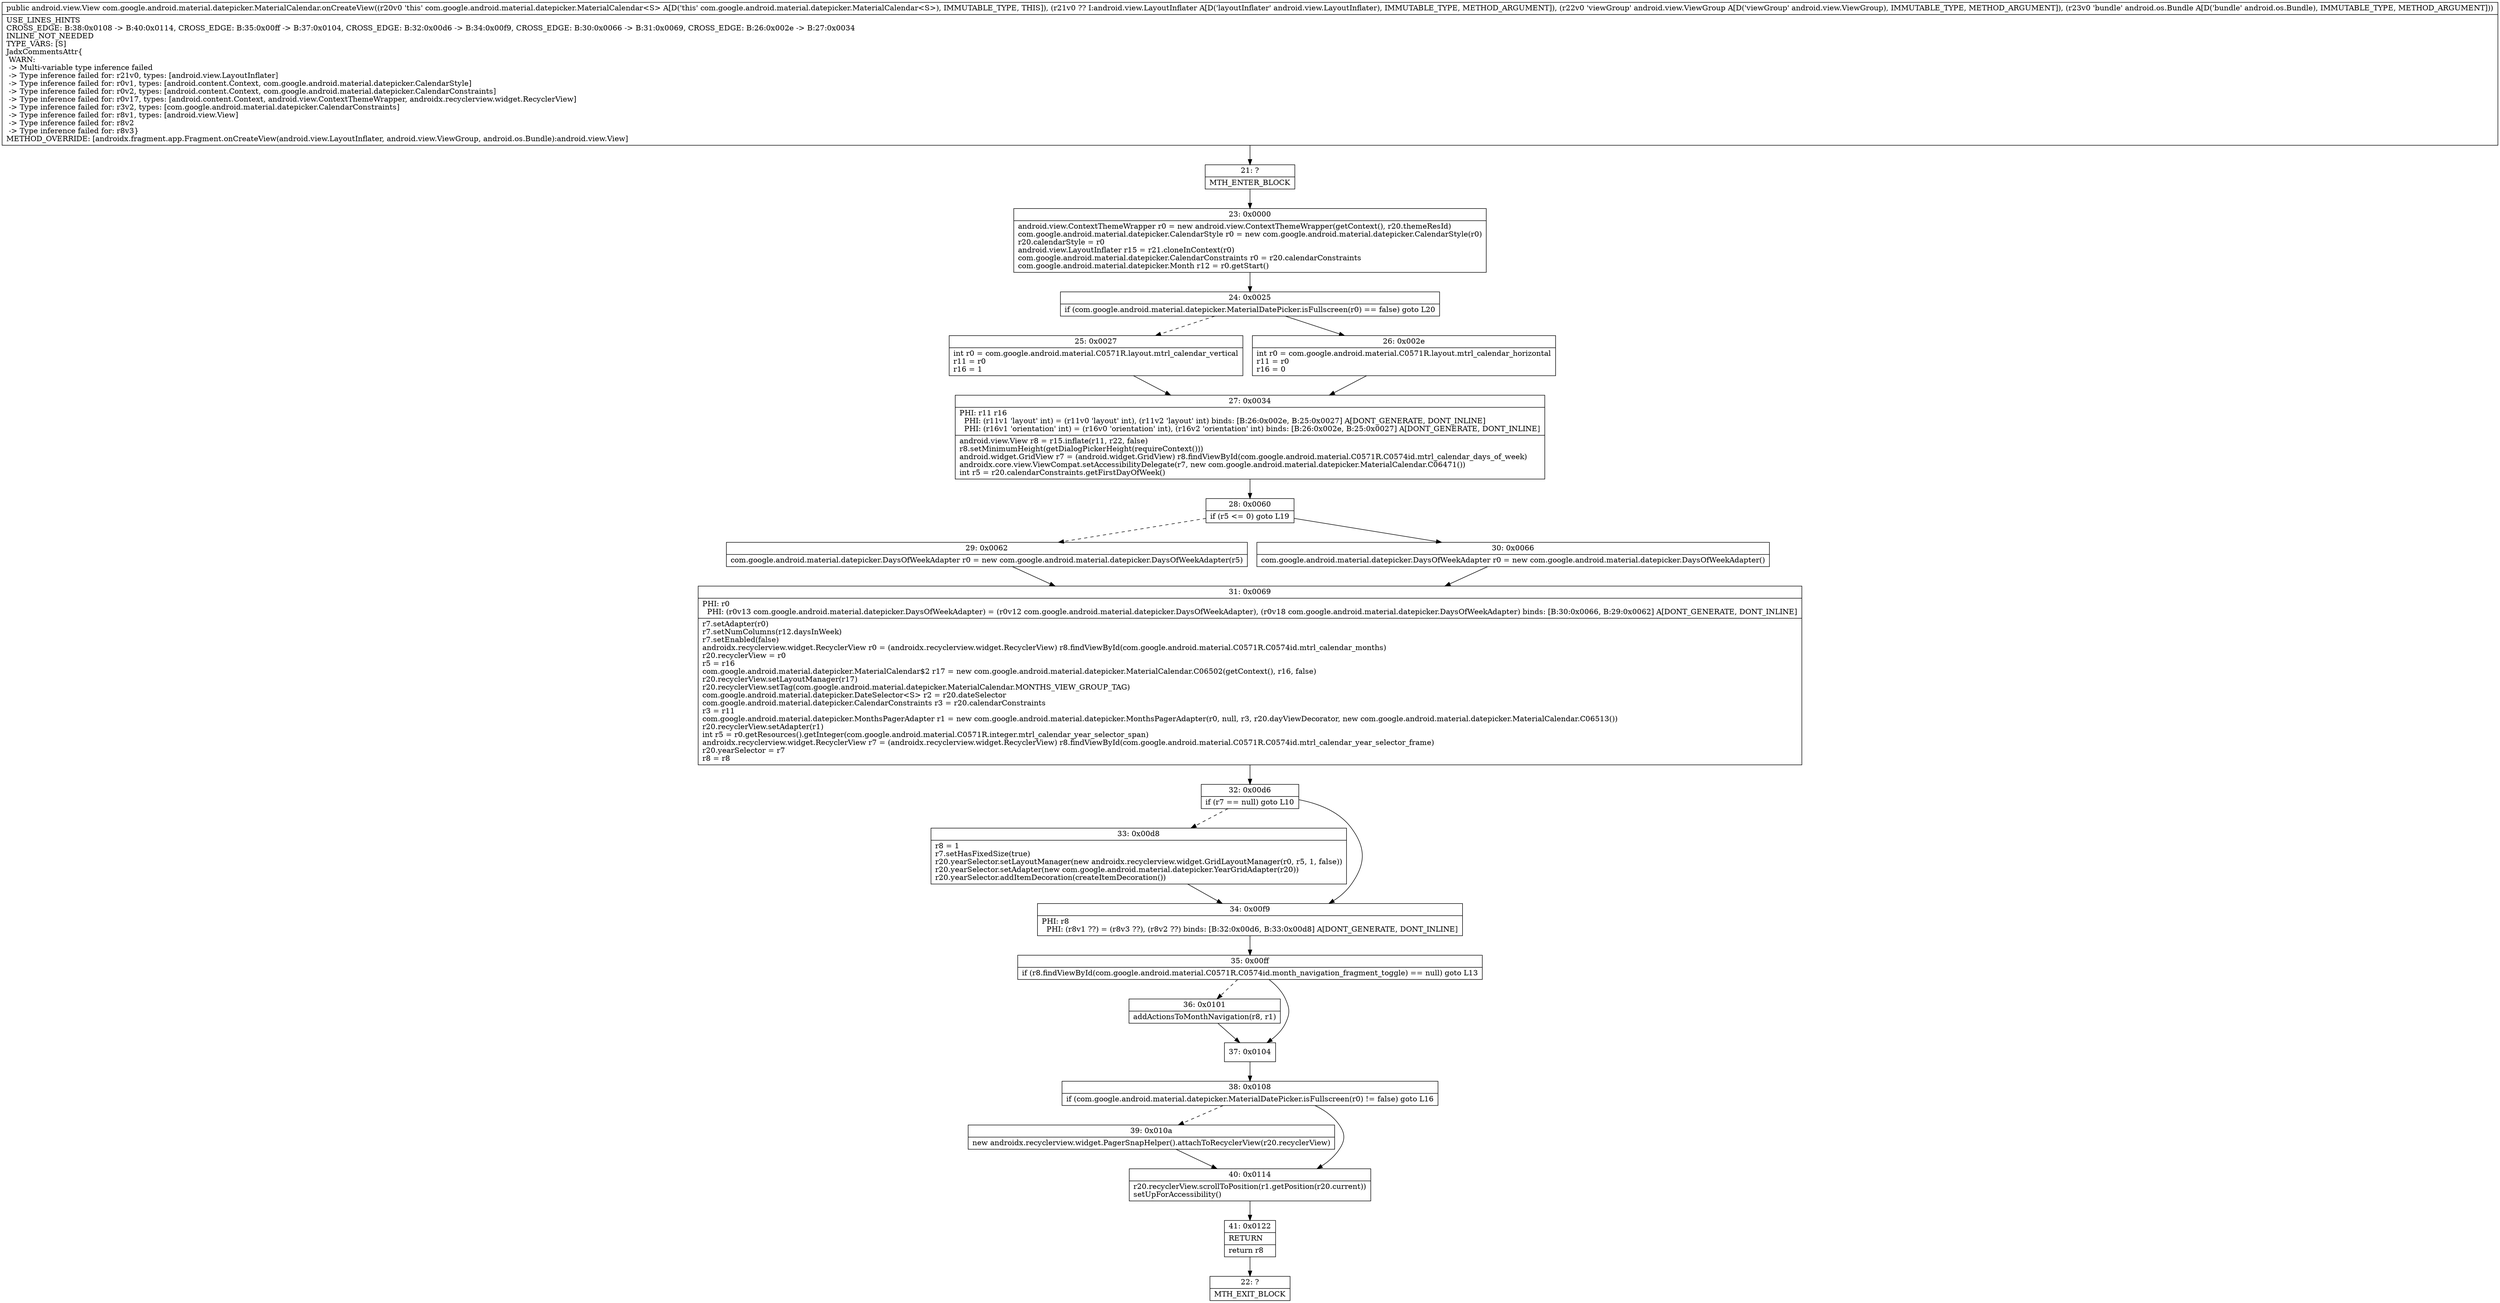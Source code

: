digraph "CFG forcom.google.android.material.datepicker.MaterialCalendar.onCreateView(Landroid\/view\/LayoutInflater;Landroid\/view\/ViewGroup;Landroid\/os\/Bundle;)Landroid\/view\/View;" {
Node_21 [shape=record,label="{21\:\ ?|MTH_ENTER_BLOCK\l}"];
Node_23 [shape=record,label="{23\:\ 0x0000|android.view.ContextThemeWrapper r0 = new android.view.ContextThemeWrapper(getContext(), r20.themeResId)\lcom.google.android.material.datepicker.CalendarStyle r0 = new com.google.android.material.datepicker.CalendarStyle(r0)\lr20.calendarStyle = r0\landroid.view.LayoutInflater r15 = r21.cloneInContext(r0)\lcom.google.android.material.datepicker.CalendarConstraints r0 = r20.calendarConstraints\lcom.google.android.material.datepicker.Month r12 = r0.getStart()\l}"];
Node_24 [shape=record,label="{24\:\ 0x0025|if (com.google.android.material.datepicker.MaterialDatePicker.isFullscreen(r0) == false) goto L20\l}"];
Node_25 [shape=record,label="{25\:\ 0x0027|int r0 = com.google.android.material.C0571R.layout.mtrl_calendar_vertical\lr11 = r0\lr16 = 1\l}"];
Node_27 [shape=record,label="{27\:\ 0x0034|PHI: r11 r16 \l  PHI: (r11v1 'layout' int) = (r11v0 'layout' int), (r11v2 'layout' int) binds: [B:26:0x002e, B:25:0x0027] A[DONT_GENERATE, DONT_INLINE]\l  PHI: (r16v1 'orientation' int) = (r16v0 'orientation' int), (r16v2 'orientation' int) binds: [B:26:0x002e, B:25:0x0027] A[DONT_GENERATE, DONT_INLINE]\l|android.view.View r8 = r15.inflate(r11, r22, false)\lr8.setMinimumHeight(getDialogPickerHeight(requireContext()))\landroid.widget.GridView r7 = (android.widget.GridView) r8.findViewById(com.google.android.material.C0571R.C0574id.mtrl_calendar_days_of_week)\landroidx.core.view.ViewCompat.setAccessibilityDelegate(r7, new com.google.android.material.datepicker.MaterialCalendar.C06471())\lint r5 = r20.calendarConstraints.getFirstDayOfWeek()\l}"];
Node_28 [shape=record,label="{28\:\ 0x0060|if (r5 \<= 0) goto L19\l}"];
Node_29 [shape=record,label="{29\:\ 0x0062|com.google.android.material.datepicker.DaysOfWeekAdapter r0 = new com.google.android.material.datepicker.DaysOfWeekAdapter(r5)\l}"];
Node_31 [shape=record,label="{31\:\ 0x0069|PHI: r0 \l  PHI: (r0v13 com.google.android.material.datepicker.DaysOfWeekAdapter) = (r0v12 com.google.android.material.datepicker.DaysOfWeekAdapter), (r0v18 com.google.android.material.datepicker.DaysOfWeekAdapter) binds: [B:30:0x0066, B:29:0x0062] A[DONT_GENERATE, DONT_INLINE]\l|r7.setAdapter(r0)\lr7.setNumColumns(r12.daysInWeek)\lr7.setEnabled(false)\landroidx.recyclerview.widget.RecyclerView r0 = (androidx.recyclerview.widget.RecyclerView) r8.findViewById(com.google.android.material.C0571R.C0574id.mtrl_calendar_months)\lr20.recyclerView = r0\lr5 = r16\lcom.google.android.material.datepicker.MaterialCalendar$2 r17 = new com.google.android.material.datepicker.MaterialCalendar.C06502(getContext(), r16, false)\lr20.recyclerView.setLayoutManager(r17)\lr20.recyclerView.setTag(com.google.android.material.datepicker.MaterialCalendar.MONTHS_VIEW_GROUP_TAG)\lcom.google.android.material.datepicker.DateSelector\<S\> r2 = r20.dateSelector\lcom.google.android.material.datepicker.CalendarConstraints r3 = r20.calendarConstraints\lr3 = r11\lcom.google.android.material.datepicker.MonthsPagerAdapter r1 = new com.google.android.material.datepicker.MonthsPagerAdapter(r0, null, r3, r20.dayViewDecorator, new com.google.android.material.datepicker.MaterialCalendar.C06513())\lr20.recyclerView.setAdapter(r1)\lint r5 = r0.getResources().getInteger(com.google.android.material.C0571R.integer.mtrl_calendar_year_selector_span)\landroidx.recyclerview.widget.RecyclerView r7 = (androidx.recyclerview.widget.RecyclerView) r8.findViewById(com.google.android.material.C0571R.C0574id.mtrl_calendar_year_selector_frame)\lr20.yearSelector = r7\lr8 = r8\l}"];
Node_32 [shape=record,label="{32\:\ 0x00d6|if (r7 == null) goto L10\l}"];
Node_33 [shape=record,label="{33\:\ 0x00d8|r8 = 1\lr7.setHasFixedSize(true)\lr20.yearSelector.setLayoutManager(new androidx.recyclerview.widget.GridLayoutManager(r0, r5, 1, false))\lr20.yearSelector.setAdapter(new com.google.android.material.datepicker.YearGridAdapter(r20))\lr20.yearSelector.addItemDecoration(createItemDecoration())\l}"];
Node_34 [shape=record,label="{34\:\ 0x00f9|PHI: r8 \l  PHI: (r8v1 ??) = (r8v3 ??), (r8v2 ??) binds: [B:32:0x00d6, B:33:0x00d8] A[DONT_GENERATE, DONT_INLINE]\l}"];
Node_35 [shape=record,label="{35\:\ 0x00ff|if (r8.findViewById(com.google.android.material.C0571R.C0574id.month_navigation_fragment_toggle) == null) goto L13\l}"];
Node_36 [shape=record,label="{36\:\ 0x0101|addActionsToMonthNavigation(r8, r1)\l}"];
Node_37 [shape=record,label="{37\:\ 0x0104}"];
Node_38 [shape=record,label="{38\:\ 0x0108|if (com.google.android.material.datepicker.MaterialDatePicker.isFullscreen(r0) != false) goto L16\l}"];
Node_39 [shape=record,label="{39\:\ 0x010a|new androidx.recyclerview.widget.PagerSnapHelper().attachToRecyclerView(r20.recyclerView)\l}"];
Node_40 [shape=record,label="{40\:\ 0x0114|r20.recyclerView.scrollToPosition(r1.getPosition(r20.current))\lsetUpForAccessibility()\l}"];
Node_41 [shape=record,label="{41\:\ 0x0122|RETURN\l|return r8\l}"];
Node_22 [shape=record,label="{22\:\ ?|MTH_EXIT_BLOCK\l}"];
Node_30 [shape=record,label="{30\:\ 0x0066|com.google.android.material.datepicker.DaysOfWeekAdapter r0 = new com.google.android.material.datepicker.DaysOfWeekAdapter()\l}"];
Node_26 [shape=record,label="{26\:\ 0x002e|int r0 = com.google.android.material.C0571R.layout.mtrl_calendar_horizontal\lr11 = r0\lr16 = 0\l}"];
MethodNode[shape=record,label="{public android.view.View com.google.android.material.datepicker.MaterialCalendar.onCreateView((r20v0 'this' com.google.android.material.datepicker.MaterialCalendar\<S\> A[D('this' com.google.android.material.datepicker.MaterialCalendar\<S\>), IMMUTABLE_TYPE, THIS]), (r21v0 ?? I:android.view.LayoutInflater A[D('layoutInflater' android.view.LayoutInflater), IMMUTABLE_TYPE, METHOD_ARGUMENT]), (r22v0 'viewGroup' android.view.ViewGroup A[D('viewGroup' android.view.ViewGroup), IMMUTABLE_TYPE, METHOD_ARGUMENT]), (r23v0 'bundle' android.os.Bundle A[D('bundle' android.os.Bundle), IMMUTABLE_TYPE, METHOD_ARGUMENT]))  | USE_LINES_HINTS\lCROSS_EDGE: B:38:0x0108 \-\> B:40:0x0114, CROSS_EDGE: B:35:0x00ff \-\> B:37:0x0104, CROSS_EDGE: B:32:0x00d6 \-\> B:34:0x00f9, CROSS_EDGE: B:30:0x0066 \-\> B:31:0x0069, CROSS_EDGE: B:26:0x002e \-\> B:27:0x0034\lINLINE_NOT_NEEDED\lTYPE_VARS: [S]\lJadxCommentsAttr\{\l WARN: \l \-\> Multi\-variable type inference failed\l \-\> Type inference failed for: r21v0, types: [android.view.LayoutInflater]\l \-\> Type inference failed for: r0v1, types: [android.content.Context, com.google.android.material.datepicker.CalendarStyle]\l \-\> Type inference failed for: r0v2, types: [android.content.Context, com.google.android.material.datepicker.CalendarConstraints]\l \-\> Type inference failed for: r0v17, types: [android.content.Context, android.view.ContextThemeWrapper, androidx.recyclerview.widget.RecyclerView]\l \-\> Type inference failed for: r3v2, types: [com.google.android.material.datepicker.CalendarConstraints]\l \-\> Type inference failed for: r8v1, types: [android.view.View]\l \-\> Type inference failed for: r8v2\l \-\> Type inference failed for: r8v3\}\lMETHOD_OVERRIDE: [androidx.fragment.app.Fragment.onCreateView(android.view.LayoutInflater, android.view.ViewGroup, android.os.Bundle):android.view.View]\l}"];
MethodNode -> Node_21;Node_21 -> Node_23;
Node_23 -> Node_24;
Node_24 -> Node_25[style=dashed];
Node_24 -> Node_26;
Node_25 -> Node_27;
Node_27 -> Node_28;
Node_28 -> Node_29[style=dashed];
Node_28 -> Node_30;
Node_29 -> Node_31;
Node_31 -> Node_32;
Node_32 -> Node_33[style=dashed];
Node_32 -> Node_34;
Node_33 -> Node_34;
Node_34 -> Node_35;
Node_35 -> Node_36[style=dashed];
Node_35 -> Node_37;
Node_36 -> Node_37;
Node_37 -> Node_38;
Node_38 -> Node_39[style=dashed];
Node_38 -> Node_40;
Node_39 -> Node_40;
Node_40 -> Node_41;
Node_41 -> Node_22;
Node_30 -> Node_31;
Node_26 -> Node_27;
}

